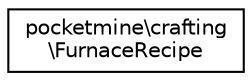 digraph "Graphical Class Hierarchy"
{
 // INTERACTIVE_SVG=YES
 // LATEX_PDF_SIZE
  edge [fontname="Helvetica",fontsize="10",labelfontname="Helvetica",labelfontsize="10"];
  node [fontname="Helvetica",fontsize="10",shape=record];
  rankdir="LR";
  Node0 [label="pocketmine\\crafting\l\\FurnaceRecipe",height=0.2,width=0.4,color="black", fillcolor="white", style="filled",URL="$da/d41/classpocketmine_1_1crafting_1_1_furnace_recipe.html",tooltip=" "];
}
